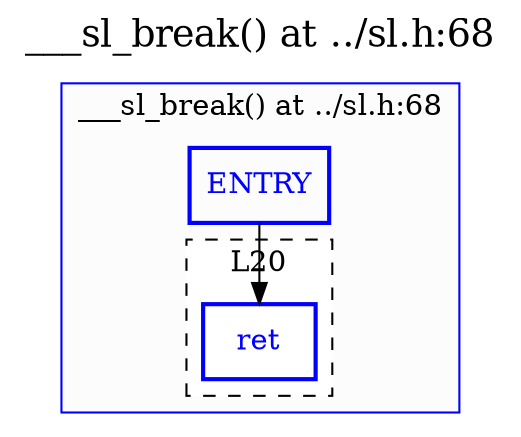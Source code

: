 digraph "___sl_break() at ../sl.h:68" {
	label=<<FONT POINT-SIZE="18">___sl_break() at ../sl.h:68</FONT>>;
	labelloc=t;
subgraph "cluster___sl_break.L20" {
	label="___sl_break() at ../sl.h:68";
	color=blue;
	bgcolor=gray99;
	URL="sl.h.svg";
	"___sl_break..0" [shape=box, color=blue, fontcolor=blue, style=bold, label=ENTRY];
	"___sl_break..0" -> "___sl_break.L20.0" [color=black];
subgraph "cluster___sl_break::L20" {
	label="L20";
	color=black;
	bgcolor=white;
	style=dashed;
	URL="";
	"___sl_break.L20.0" [shape=box, color=blue, fontcolor=blue, style=bold, label=ret];
}
}
}
